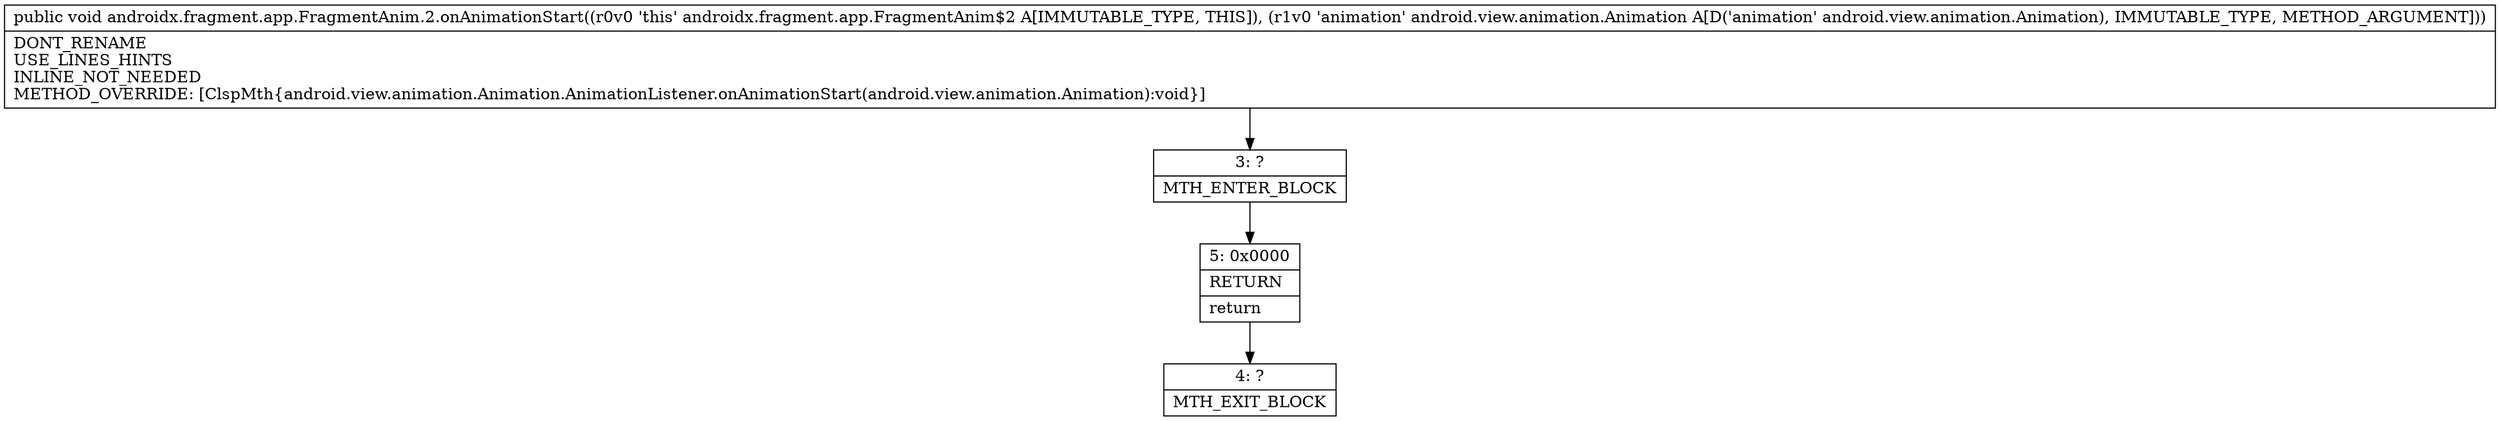 digraph "CFG forandroidx.fragment.app.FragmentAnim.2.onAnimationStart(Landroid\/view\/animation\/Animation;)V" {
Node_3 [shape=record,label="{3\:\ ?|MTH_ENTER_BLOCK\l}"];
Node_5 [shape=record,label="{5\:\ 0x0000|RETURN\l|return\l}"];
Node_4 [shape=record,label="{4\:\ ?|MTH_EXIT_BLOCK\l}"];
MethodNode[shape=record,label="{public void androidx.fragment.app.FragmentAnim.2.onAnimationStart((r0v0 'this' androidx.fragment.app.FragmentAnim$2 A[IMMUTABLE_TYPE, THIS]), (r1v0 'animation' android.view.animation.Animation A[D('animation' android.view.animation.Animation), IMMUTABLE_TYPE, METHOD_ARGUMENT]))  | DONT_RENAME\lUSE_LINES_HINTS\lINLINE_NOT_NEEDED\lMETHOD_OVERRIDE: [ClspMth\{android.view.animation.Animation.AnimationListener.onAnimationStart(android.view.animation.Animation):void\}]\l}"];
MethodNode -> Node_3;Node_3 -> Node_5;
Node_5 -> Node_4;
}

